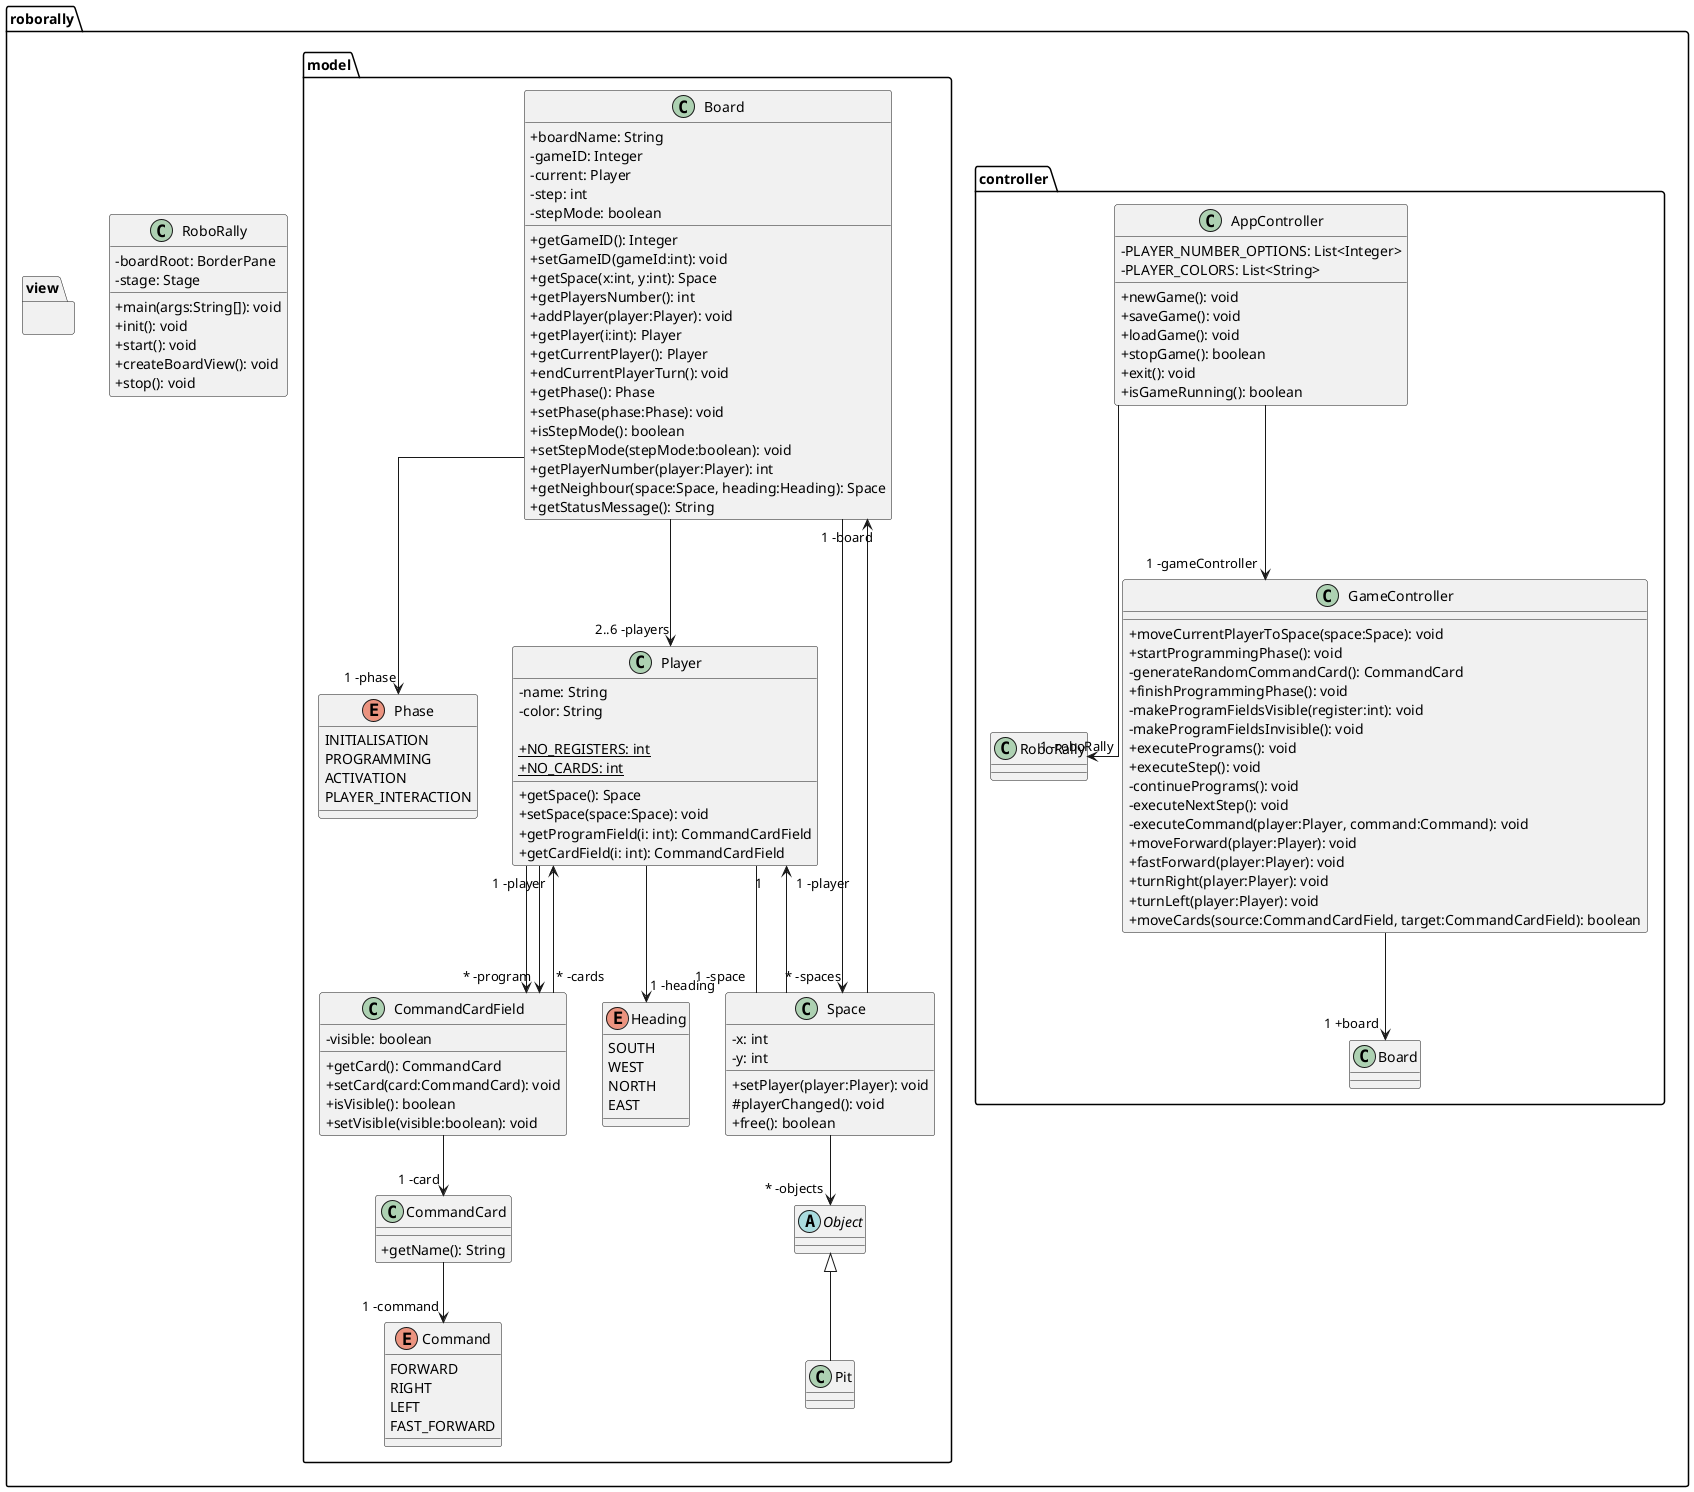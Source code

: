 @startuml
'https://plantuml.com/class-diagram

skinparam classAttributeIconSize 0
skinparam linetype polyline
skinparam linetype ortho

package roborally {
    package controller {
        class AppController {
            -PLAYER_NUMBER_OPTIONS: List<Integer>
            -PLAYER_COLORS: List<String>

            +newGame(): void
            +saveGame(): void
            +loadGame(): void
            +stopGame(): boolean
            +exit(): void
            +isGameRunning(): boolean
        }
        AppController --> "1 -roboRally" RoboRally
        AppController --> "1 -gameController" GameController

        class GameController {
            +moveCurrentPlayerToSpace(space:Space): void
            +startProgrammingPhase(): void
            -generateRandomCommandCard(): CommandCard
            +finishProgrammingPhase(): void
            -makeProgramFieldsVisible(register:int): void
            -makeProgramFieldsInvisible(): void
            +executePrograms(): void
            +executeStep(): void
            -continuePrograms(): void
            -executeNextStep(): void
            -executeCommand(player:Player, command:Command): void
            +moveForward(player:Player): void
            +fastForward(player:Player): void
            +turnRight(player:Player): void
            +turnLeft(player:Player): void
            +moveCards(source:CommandCardField, target:CommandCardField): boolean
        }
        GameController --> "1 +board" Board
    }

    package model {
        class Board {
            +boardName: String
            -gameID: Integer
            -current: Player
            -step: int
            -stepMode: boolean

            +getGameID(): Integer
            +setGameID(gameId:int): void
            +getSpace(x:int, y:int): Space
            +getPlayersNumber(): int
            +addPlayer(player:Player): void
            +getPlayer(i:int): Player
            +getCurrentPlayer(): Player
            +endCurrentPlayerTurn(): void
            +getPhase(): Phase
            +setPhase(phase:Phase): void
            +isStepMode(): boolean
            +setStepMode(stepMode:boolean): void
            +getPlayerNumber(player:Player): int
            +getNeighbour(space:Space, heading:Heading): Space
            +getStatusMessage(): String
        }
        Board --> "1 -phase" Phase
        Board --> "2..6 -players" Player
        Board --> " * -spaces" Space

        enum Command {
            FORWARD
            RIGHT
            LEFT
            FAST_FORWARD
        }

        class CommandCard {
            +getName(): String
        }
        CommandCard --> "1 -command" Command

        class CommandCardField {
            -visible: boolean

            +getCard(): CommandCard
            +setCard(card:CommandCard): void
            +isVisible(): boolean
            +setVisible(visible:boolean): void
        }
        CommandCardField --> "1 -card" CommandCard
        CommandCardField --> "1 -player" Player

        enum Heading {
            SOUTH
            WEST
            NORTH
            EAST
        }

        enum Phase {
            INITIALISATION
            PROGRAMMING
            ACTIVATION
            PLAYER_INTERACTION
        }

        class Player {
            -name: String
            -color: String

            +{static} NO_REGISTERS: int
            +{static} NO_CARDS: int

            +getSpace(): Space
            +setSpace(space:Space): void
            +getProgramField(i: int): CommandCardField
            +getCardField(i: int): CommandCardField
        }
        Player --> "1 -heading" Heading
        Player --> " * -program" CommandCardField
        Player --> " * -cards" CommandCardField
        Player "1" -- "1 -space" Space

        class Space {
            -x: int
            -y: int

            +setPlayer(player:Player): void
            #playerChanged(): void
            +free(): boolean
        }
        Space --> " * -objects" Object
        Space --> "1 -player" Player
        Space --> "1 -board" Board

        abstract class Object {
        }

        class Pit extends Object {}

    }

    package view {}

    class RoboRally {
        +main(args:String[]): void
        -boardRoot: BorderPane
        -stage: Stage

        +init(): void
        +start(): void
        +createBoardView(): void
        +stop(): void
    }
}


@enduml